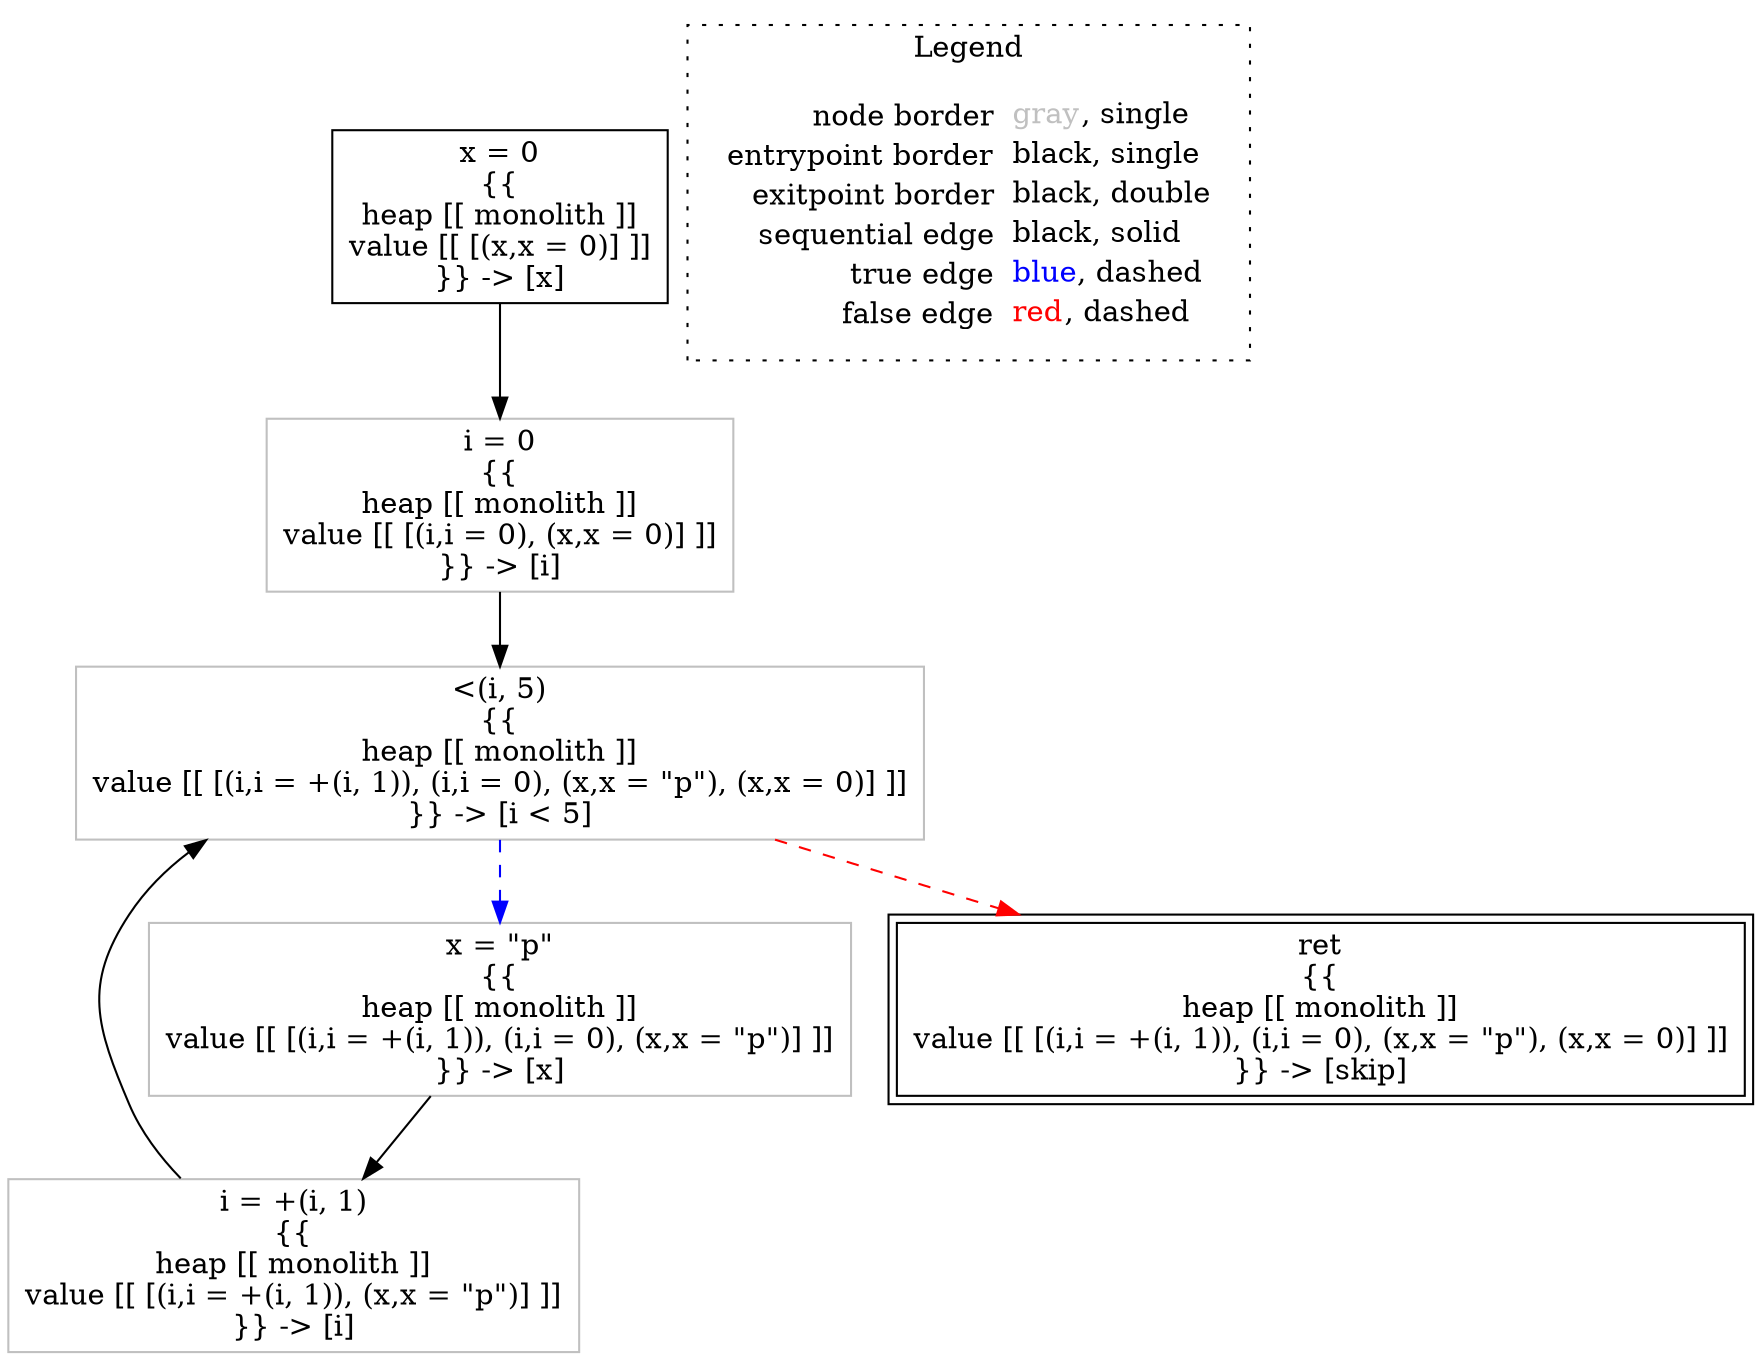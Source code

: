 digraph {
	"node0" [shape="rect",color="black",label=<x = 0<BR/>{{<BR/>heap [[ monolith ]]<BR/>value [[ [(x,x = 0)] ]]<BR/>}} -&gt; [x]>];
	"node1" [shape="rect",color="gray",label=<i = 0<BR/>{{<BR/>heap [[ monolith ]]<BR/>value [[ [(i,i = 0), (x,x = 0)] ]]<BR/>}} -&gt; [i]>];
	"node2" [shape="rect",color="gray",label=<i = +(i, 1)<BR/>{{<BR/>heap [[ monolith ]]<BR/>value [[ [(i,i = +(i, 1)), (x,x = &quot;p&quot;)] ]]<BR/>}} -&gt; [i]>];
	"node3" [shape="rect",color="gray",label=<&lt;(i, 5)<BR/>{{<BR/>heap [[ monolith ]]<BR/>value [[ [(i,i = +(i, 1)), (i,i = 0), (x,x = &quot;p&quot;), (x,x = 0)] ]]<BR/>}} -&gt; [i &lt; 5]>];
	"node4" [shape="rect",color="gray",label=<x = &quot;p&quot;<BR/>{{<BR/>heap [[ monolith ]]<BR/>value [[ [(i,i = +(i, 1)), (i,i = 0), (x,x = &quot;p&quot;)] ]]<BR/>}} -&gt; [x]>];
	"node5" [shape="rect",color="black",peripheries="2",label=<ret<BR/>{{<BR/>heap [[ monolith ]]<BR/>value [[ [(i,i = +(i, 1)), (i,i = 0), (x,x = &quot;p&quot;), (x,x = 0)] ]]<BR/>}} -&gt; [skip]>];
	"node0" -> "node1" [color="black"];
	"node1" -> "node3" [color="black"];
	"node2" -> "node3" [color="black"];
	"node3" -> "node4" [color="blue",style="dashed"];
	"node3" -> "node5" [color="red",style="dashed"];
	"node4" -> "node2" [color="black"];
subgraph cluster_legend {
	label="Legend";
	style=dotted;
	node [shape=plaintext];
	"legend" [label=<<table border="0" cellpadding="2" cellspacing="0" cellborder="0"><tr><td align="right">node border&nbsp;</td><td align="left"><font color="gray">gray</font>, single</td></tr><tr><td align="right">entrypoint border&nbsp;</td><td align="left"><font color="black">black</font>, single</td></tr><tr><td align="right">exitpoint border&nbsp;</td><td align="left"><font color="black">black</font>, double</td></tr><tr><td align="right">sequential edge&nbsp;</td><td align="left"><font color="black">black</font>, solid</td></tr><tr><td align="right">true edge&nbsp;</td><td align="left"><font color="blue">blue</font>, dashed</td></tr><tr><td align="right">false edge&nbsp;</td><td align="left"><font color="red">red</font>, dashed</td></tr></table>>];
}

}
